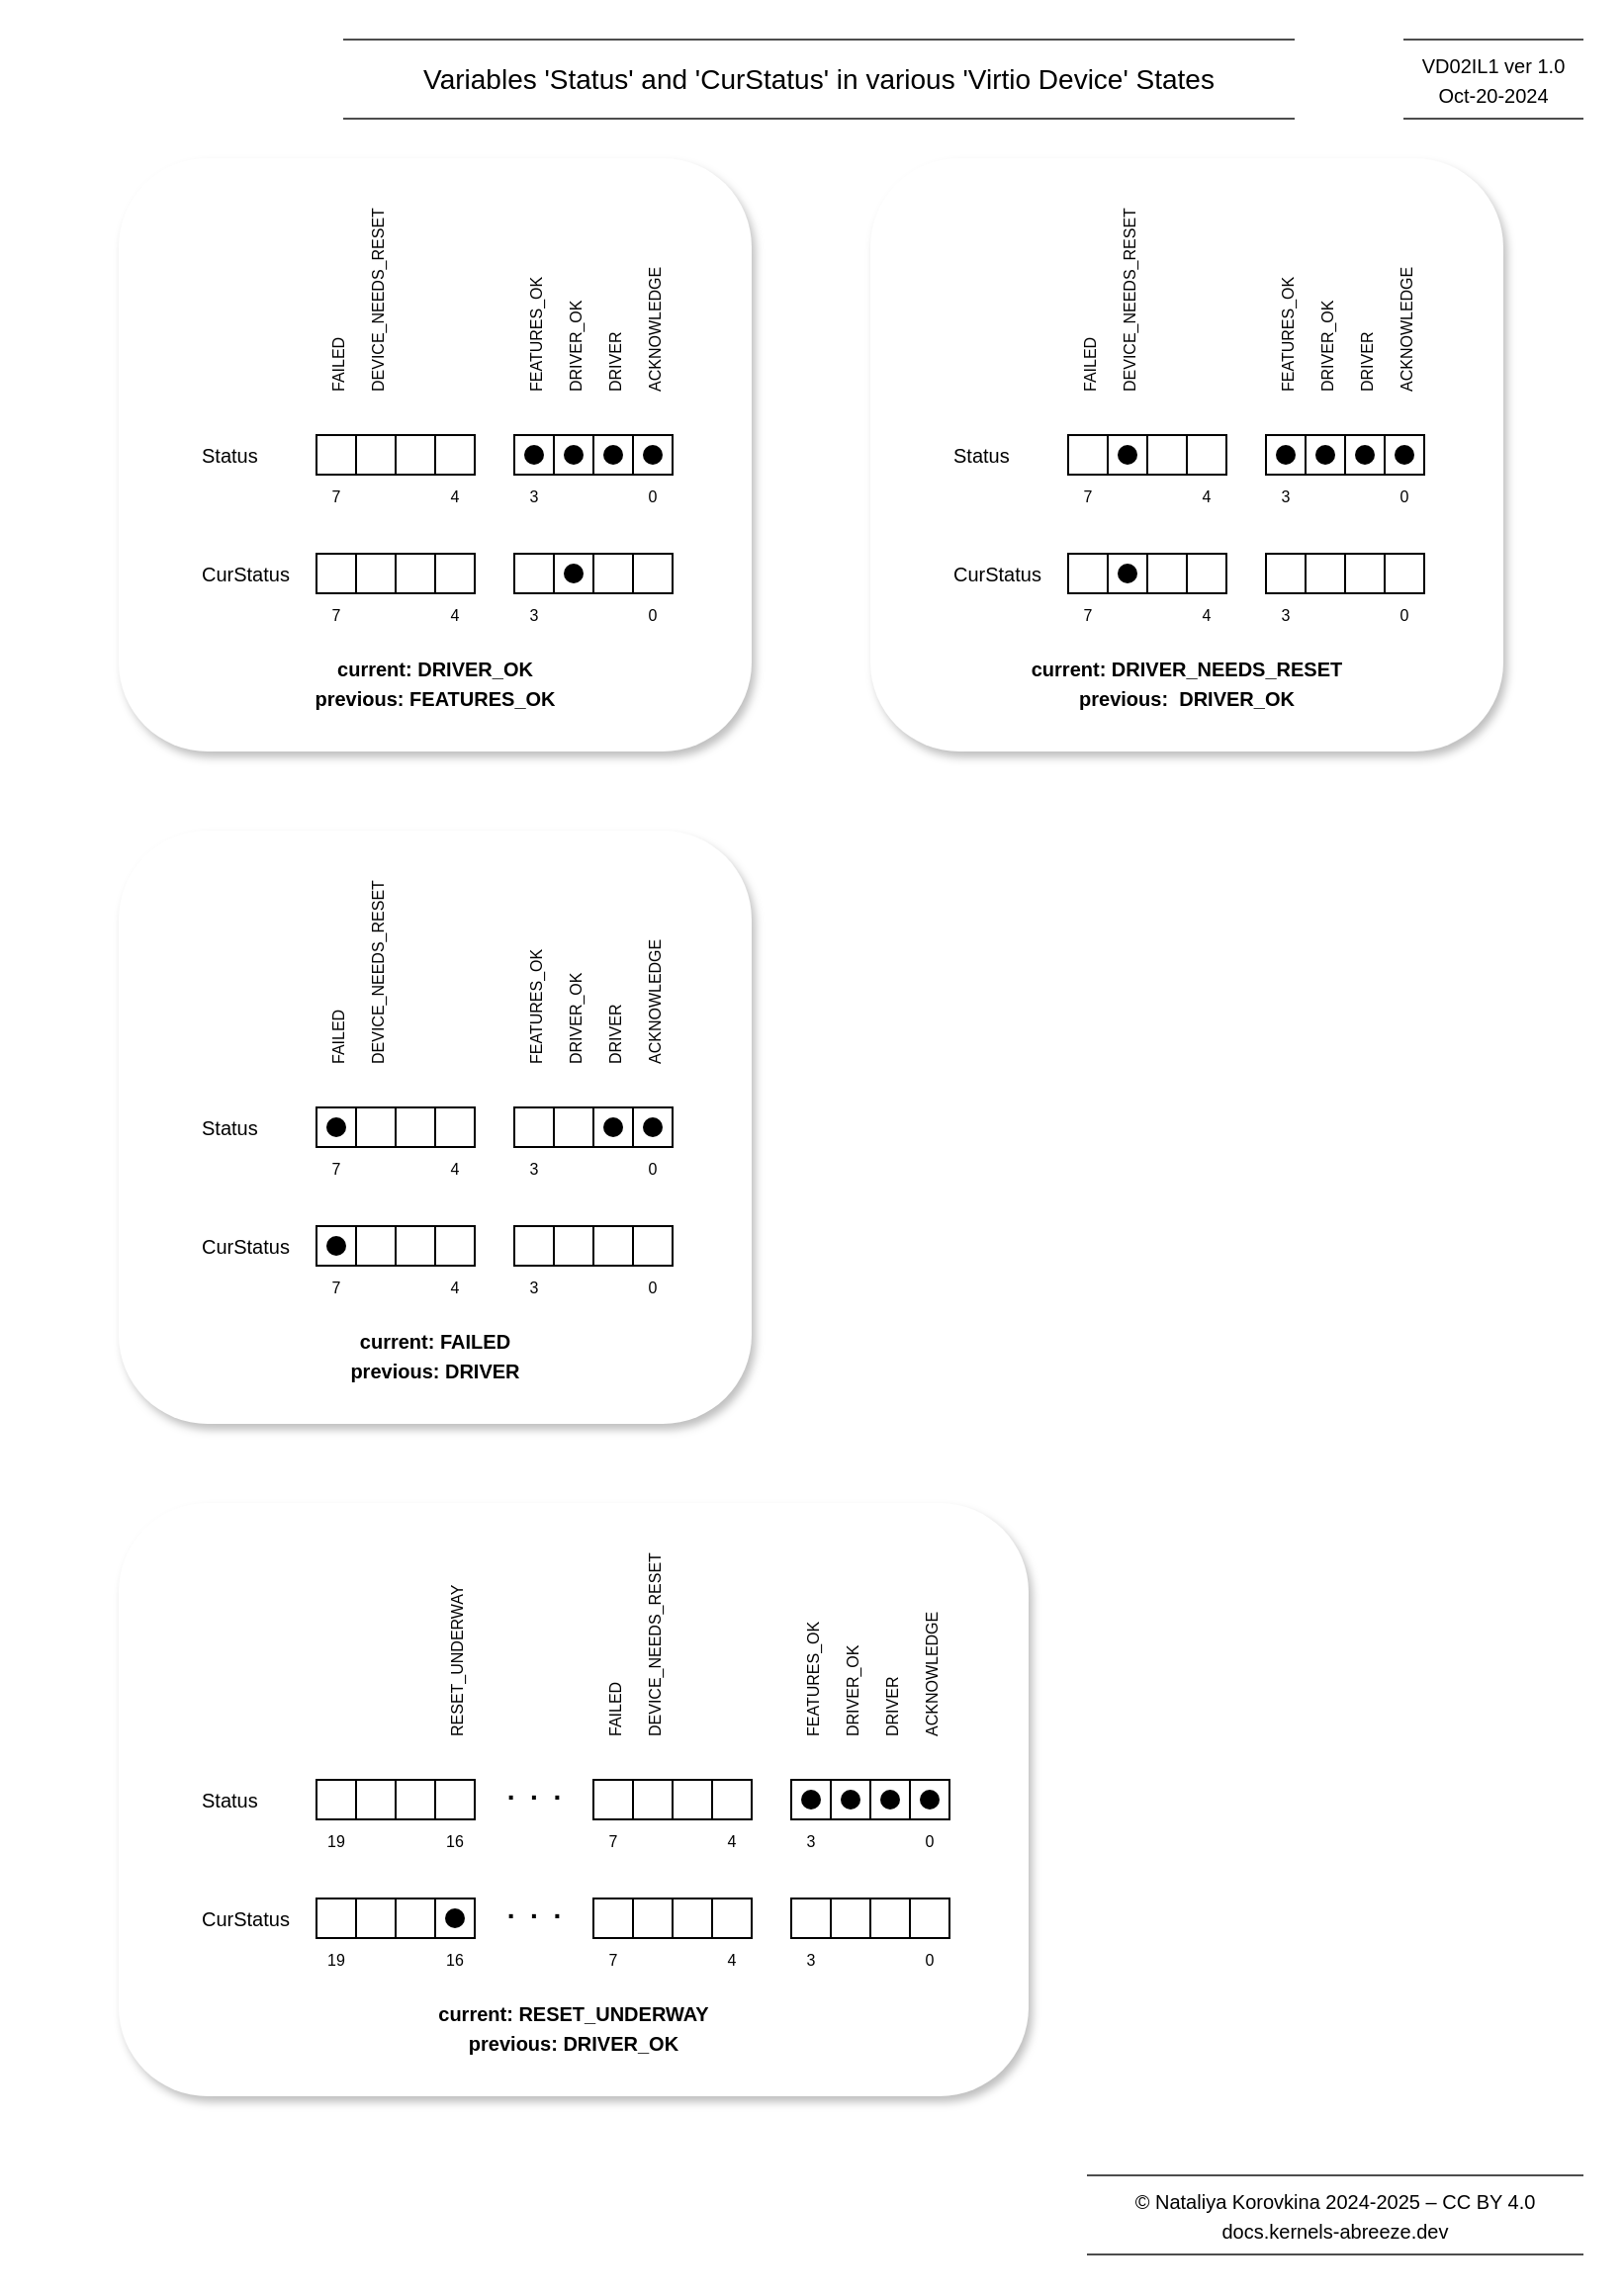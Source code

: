 <mxfile version="28.0.6">
  <diagram name="Page-1" id="Pl_cNt3b2kuoiKx6c0m2">
    <mxGraphModel dx="1532" dy="1142" grid="1" gridSize="10" guides="1" tooltips="1" connect="1" arrows="1" fold="1" page="1" pageScale="1" pageWidth="827" pageHeight="1169" math="0" shadow="0">
      <root>
        <mxCell id="0" />
        <mxCell id="1" parent="0" />
        <mxCell id="u0r1JOzPj--q7MegoqgF-204" value="" style="rounded=0;whiteSpace=wrap;html=1;strokeColor=none;fillColor=default;movable=0;resizable=0;rotatable=0;deletable=0;editable=0;locked=1;connectable=0;" parent="1" vertex="1">
          <mxGeometry width="820" height="1160" as="geometry" />
        </mxCell>
        <mxCell id="u0r1JOzPj--q7MegoqgF-194" value="" style="group;fillColor=#FFFFFF;rounded=1;shadow=1;" parent="1" vertex="1" connectable="0">
          <mxGeometry x="440" y="80" width="320" height="300" as="geometry" />
        </mxCell>
        <mxCell id="u0r1JOzPj--q7MegoqgF-174" value="" style="rounded=1;whiteSpace=wrap;html=1;strokeWidth=1;strokeColor=none;fillColor=none;shadow=1;movable=1;resizable=1;rotatable=1;deletable=1;editable=1;locked=0;connectable=1;" parent="u0r1JOzPj--q7MegoqgF-194" vertex="1">
          <mxGeometry width="320" height="300" as="geometry" />
        </mxCell>
        <mxCell id="u0r1JOzPj--q7MegoqgF-52" value="" style="rounded=0;whiteSpace=wrap;html=1;fillColor=none;" parent="u0r1JOzPj--q7MegoqgF-194" vertex="1">
          <mxGeometry x="200" y="140" width="20" height="20" as="geometry" />
        </mxCell>
        <mxCell id="u0r1JOzPj--q7MegoqgF-53" value="" style="rounded=0;whiteSpace=wrap;html=1;fillColor=none;" parent="u0r1JOzPj--q7MegoqgF-194" vertex="1">
          <mxGeometry x="220" y="140" width="20" height="20" as="geometry" />
        </mxCell>
        <mxCell id="u0r1JOzPj--q7MegoqgF-54" value="" style="rounded=0;whiteSpace=wrap;html=1;fillColor=none;" parent="u0r1JOzPj--q7MegoqgF-194" vertex="1">
          <mxGeometry x="240" y="140" width="20" height="20" as="geometry" />
        </mxCell>
        <mxCell id="u0r1JOzPj--q7MegoqgF-55" value="" style="rounded=0;whiteSpace=wrap;html=1;fillColor=none;" parent="u0r1JOzPj--q7MegoqgF-194" vertex="1">
          <mxGeometry x="260" y="140" width="20" height="20" as="geometry" />
        </mxCell>
        <mxCell id="u0r1JOzPj--q7MegoqgF-56" value="&lt;font style=&quot;font-size: 8px;&quot;&gt;0&lt;/font&gt;" style="text;html=1;align=center;verticalAlign=middle;whiteSpace=wrap;rounded=0;" parent="u0r1JOzPj--q7MegoqgF-194" vertex="1">
          <mxGeometry x="260" y="160" width="20" height="20" as="geometry" />
        </mxCell>
        <mxCell id="u0r1JOzPj--q7MegoqgF-57" value="&lt;font style=&quot;font-size: 8px;&quot;&gt;3&lt;/font&gt;" style="text;html=1;align=center;verticalAlign=middle;whiteSpace=wrap;rounded=0;" parent="u0r1JOzPj--q7MegoqgF-194" vertex="1">
          <mxGeometry x="200" y="160" width="20" height="20" as="geometry" />
        </mxCell>
        <mxCell id="u0r1JOzPj--q7MegoqgF-58" value="" style="rounded=0;whiteSpace=wrap;html=1;fillColor=none;" parent="u0r1JOzPj--q7MegoqgF-194" vertex="1">
          <mxGeometry x="100" y="140" width="20" height="20" as="geometry" />
        </mxCell>
        <mxCell id="u0r1JOzPj--q7MegoqgF-59" value="" style="rounded=0;whiteSpace=wrap;html=1;fillColor=none;" parent="u0r1JOzPj--q7MegoqgF-194" vertex="1">
          <mxGeometry x="120" y="140" width="20" height="20" as="geometry" />
        </mxCell>
        <mxCell id="u0r1JOzPj--q7MegoqgF-60" value="" style="rounded=0;whiteSpace=wrap;html=1;fillColor=none;" parent="u0r1JOzPj--q7MegoqgF-194" vertex="1">
          <mxGeometry x="140" y="140" width="20" height="20" as="geometry" />
        </mxCell>
        <mxCell id="u0r1JOzPj--q7MegoqgF-61" value="" style="rounded=0;whiteSpace=wrap;html=1;fillColor=none;" parent="u0r1JOzPj--q7MegoqgF-194" vertex="1">
          <mxGeometry x="160" y="140" width="20" height="20" as="geometry" />
        </mxCell>
        <mxCell id="u0r1JOzPj--q7MegoqgF-62" value="&lt;font style=&quot;font-size: 8px;&quot;&gt;4&lt;/font&gt;" style="text;html=1;align=center;verticalAlign=middle;whiteSpace=wrap;rounded=0;" parent="u0r1JOzPj--q7MegoqgF-194" vertex="1">
          <mxGeometry x="160" y="160" width="20" height="20" as="geometry" />
        </mxCell>
        <mxCell id="u0r1JOzPj--q7MegoqgF-63" value="&lt;font style=&quot;font-size: 8px;&quot;&gt;7&lt;/font&gt;" style="text;html=1;align=center;verticalAlign=middle;whiteSpace=wrap;rounded=0;" parent="u0r1JOzPj--q7MegoqgF-194" vertex="1">
          <mxGeometry x="100" y="160" width="20" height="20" as="geometry" />
        </mxCell>
        <mxCell id="u0r1JOzPj--q7MegoqgF-64" value="" style="rounded=0;whiteSpace=wrap;html=1;fillColor=none;" parent="u0r1JOzPj--q7MegoqgF-194" vertex="1">
          <mxGeometry x="200" y="200" width="20" height="20" as="geometry" />
        </mxCell>
        <mxCell id="u0r1JOzPj--q7MegoqgF-65" value="" style="rounded=0;whiteSpace=wrap;html=1;fillColor=none;" parent="u0r1JOzPj--q7MegoqgF-194" vertex="1">
          <mxGeometry x="220" y="200" width="20" height="20" as="geometry" />
        </mxCell>
        <mxCell id="u0r1JOzPj--q7MegoqgF-66" value="" style="rounded=0;whiteSpace=wrap;html=1;fillColor=none;" parent="u0r1JOzPj--q7MegoqgF-194" vertex="1">
          <mxGeometry x="240" y="200" width="20" height="20" as="geometry" />
        </mxCell>
        <mxCell id="u0r1JOzPj--q7MegoqgF-67" value="" style="rounded=0;whiteSpace=wrap;html=1;fillColor=none;" parent="u0r1JOzPj--q7MegoqgF-194" vertex="1">
          <mxGeometry x="260" y="200" width="20" height="20" as="geometry" />
        </mxCell>
        <mxCell id="u0r1JOzPj--q7MegoqgF-68" value="&lt;font style=&quot;font-size: 8px;&quot;&gt;0&lt;/font&gt;" style="text;html=1;align=center;verticalAlign=middle;whiteSpace=wrap;rounded=0;" parent="u0r1JOzPj--q7MegoqgF-194" vertex="1">
          <mxGeometry x="260" y="220" width="20" height="20" as="geometry" />
        </mxCell>
        <mxCell id="u0r1JOzPj--q7MegoqgF-69" value="&lt;font style=&quot;font-size: 8px;&quot;&gt;3&lt;/font&gt;" style="text;html=1;align=center;verticalAlign=middle;whiteSpace=wrap;rounded=0;" parent="u0r1JOzPj--q7MegoqgF-194" vertex="1">
          <mxGeometry x="200" y="220" width="20" height="20" as="geometry" />
        </mxCell>
        <mxCell id="u0r1JOzPj--q7MegoqgF-70" value="" style="rounded=0;whiteSpace=wrap;html=1;fillColor=none;" parent="u0r1JOzPj--q7MegoqgF-194" vertex="1">
          <mxGeometry x="100" y="200" width="20" height="20" as="geometry" />
        </mxCell>
        <mxCell id="u0r1JOzPj--q7MegoqgF-71" value="" style="rounded=0;whiteSpace=wrap;html=1;fillColor=none;" parent="u0r1JOzPj--q7MegoqgF-194" vertex="1">
          <mxGeometry x="120" y="200" width="20" height="20" as="geometry" />
        </mxCell>
        <mxCell id="u0r1JOzPj--q7MegoqgF-72" value="" style="rounded=0;whiteSpace=wrap;html=1;fillColor=none;" parent="u0r1JOzPj--q7MegoqgF-194" vertex="1">
          <mxGeometry x="140" y="200" width="20" height="20" as="geometry" />
        </mxCell>
        <mxCell id="u0r1JOzPj--q7MegoqgF-73" value="" style="rounded=0;whiteSpace=wrap;html=1;fillColor=none;" parent="u0r1JOzPj--q7MegoqgF-194" vertex="1">
          <mxGeometry x="160" y="200" width="20" height="20" as="geometry" />
        </mxCell>
        <mxCell id="u0r1JOzPj--q7MegoqgF-74" value="&lt;font style=&quot;font-size: 8px;&quot;&gt;4&lt;/font&gt;" style="text;html=1;align=center;verticalAlign=middle;whiteSpace=wrap;rounded=0;" parent="u0r1JOzPj--q7MegoqgF-194" vertex="1">
          <mxGeometry x="160" y="220" width="20" height="20" as="geometry" />
        </mxCell>
        <mxCell id="u0r1JOzPj--q7MegoqgF-75" value="&lt;font style=&quot;font-size: 8px;&quot;&gt;7&lt;/font&gt;" style="text;html=1;align=center;verticalAlign=middle;whiteSpace=wrap;rounded=0;" parent="u0r1JOzPj--q7MegoqgF-194" vertex="1">
          <mxGeometry x="100" y="220" width="20" height="20" as="geometry" />
        </mxCell>
        <mxCell id="u0r1JOzPj--q7MegoqgF-76" value="&lt;font style=&quot;font-size: 10px;&quot;&gt;&lt;b&gt;current: DRIVER_NEEDS_RESET&lt;/b&gt;&lt;/font&gt;&lt;div&gt;&lt;font style=&quot;font-size: 10px;&quot;&gt;&lt;b&gt;previous:&amp;nbsp; DRIVER_OK&lt;/b&gt;&lt;/font&gt;&lt;/div&gt;" style="text;html=1;align=center;verticalAlign=middle;whiteSpace=wrap;rounded=0;" parent="u0r1JOzPj--q7MegoqgF-194" vertex="1">
          <mxGeometry x="40" y="250" width="240" height="30" as="geometry" />
        </mxCell>
        <mxCell id="u0r1JOzPj--q7MegoqgF-77" value="" style="ellipse;whiteSpace=wrap;html=1;aspect=fixed;strokeColor=none;fillColor=#000000;" parent="u0r1JOzPj--q7MegoqgF-194" vertex="1">
          <mxGeometry x="265" y="145" width="10" height="10" as="geometry" />
        </mxCell>
        <mxCell id="u0r1JOzPj--q7MegoqgF-78" value="" style="ellipse;whiteSpace=wrap;html=1;aspect=fixed;strokeColor=none;fillColor=#000000;" parent="u0r1JOzPj--q7MegoqgF-194" vertex="1">
          <mxGeometry x="245" y="145" width="10" height="10" as="geometry" />
        </mxCell>
        <mxCell id="u0r1JOzPj--q7MegoqgF-79" value="" style="ellipse;whiteSpace=wrap;html=1;aspect=fixed;strokeColor=none;fillColor=#000000;" parent="u0r1JOzPj--q7MegoqgF-194" vertex="1">
          <mxGeometry x="125" y="145" width="10" height="10" as="geometry" />
        </mxCell>
        <mxCell id="u0r1JOzPj--q7MegoqgF-80" value="" style="ellipse;whiteSpace=wrap;html=1;aspect=fixed;strokeColor=none;fillColor=#000000;" parent="u0r1JOzPj--q7MegoqgF-194" vertex="1">
          <mxGeometry x="125" y="205" width="10" height="10" as="geometry" />
        </mxCell>
        <mxCell id="u0r1JOzPj--q7MegoqgF-81" value="&lt;font style=&quot;font-size: 10px;&quot;&gt;Status&lt;/font&gt;" style="text;html=1;align=left;verticalAlign=middle;whiteSpace=wrap;rounded=0;" parent="u0r1JOzPj--q7MegoqgF-194" vertex="1">
          <mxGeometry x="40" y="140" width="60" height="20" as="geometry" />
        </mxCell>
        <mxCell id="u0r1JOzPj--q7MegoqgF-82" value="&lt;font style=&quot;font-size: 10px;&quot;&gt;CurStatus&lt;/font&gt;" style="text;html=1;align=left;verticalAlign=middle;whiteSpace=wrap;rounded=0;" parent="u0r1JOzPj--q7MegoqgF-194" vertex="1">
          <mxGeometry x="40" y="200" width="60" height="20" as="geometry" />
        </mxCell>
        <mxCell id="u0r1JOzPj--q7MegoqgF-84" value="" style="ellipse;whiteSpace=wrap;html=1;aspect=fixed;strokeColor=none;fillColor=#000000;" parent="u0r1JOzPj--q7MegoqgF-194" vertex="1">
          <mxGeometry x="225" y="145" width="10" height="10" as="geometry" />
        </mxCell>
        <mxCell id="u0r1JOzPj--q7MegoqgF-85" value="" style="ellipse;whiteSpace=wrap;html=1;aspect=fixed;strokeColor=none;fillColor=#000000;" parent="u0r1JOzPj--q7MegoqgF-194" vertex="1">
          <mxGeometry x="205" y="145" width="10" height="10" as="geometry" />
        </mxCell>
        <mxCell id="u0r1JOzPj--q7MegoqgF-168" value="&lt;font style=&quot;font-size: 8px;&quot;&gt;ACKNOWLEDGE&lt;/font&gt;" style="text;html=1;align=left;verticalAlign=middle;whiteSpace=wrap;rounded=0;rotation=-90;" parent="u0r1JOzPj--q7MegoqgF-194" vertex="1">
          <mxGeometry x="230" y="70" width="80" height="20" as="geometry" />
        </mxCell>
        <mxCell id="u0r1JOzPj--q7MegoqgF-169" value="&lt;font style=&quot;font-size: 8px;&quot;&gt;DRIVER&lt;/font&gt;" style="text;html=1;align=left;verticalAlign=middle;whiteSpace=wrap;rounded=0;rotation=-90;" parent="u0r1JOzPj--q7MegoqgF-194" vertex="1">
          <mxGeometry x="210" y="70" width="80" height="20" as="geometry" />
        </mxCell>
        <mxCell id="u0r1JOzPj--q7MegoqgF-170" value="&lt;font style=&quot;font-size: 8px;&quot;&gt;DRIVER_OK&lt;/font&gt;" style="text;html=1;align=left;verticalAlign=middle;whiteSpace=wrap;rounded=0;rotation=-90;" parent="u0r1JOzPj--q7MegoqgF-194" vertex="1">
          <mxGeometry x="190" y="70" width="80" height="20" as="geometry" />
        </mxCell>
        <mxCell id="u0r1JOzPj--q7MegoqgF-171" value="&lt;font style=&quot;font-size: 8px;&quot;&gt;FEATURES_OK&lt;/font&gt;" style="text;html=1;align=left;verticalAlign=middle;whiteSpace=wrap;rounded=0;rotation=-90;" parent="u0r1JOzPj--q7MegoqgF-194" vertex="1">
          <mxGeometry x="170" y="70" width="80" height="20" as="geometry" />
        </mxCell>
        <mxCell id="u0r1JOzPj--q7MegoqgF-172" value="&lt;font style=&quot;font-size: 8px;&quot;&gt;FAILED&lt;/font&gt;" style="text;html=1;align=left;verticalAlign=middle;whiteSpace=wrap;rounded=0;rotation=-90;" parent="u0r1JOzPj--q7MegoqgF-194" vertex="1">
          <mxGeometry x="70" y="70" width="80" height="20" as="geometry" />
        </mxCell>
        <mxCell id="u0r1JOzPj--q7MegoqgF-173" value="&lt;font style=&quot;font-size: 8px;&quot;&gt;DEVICE_NEEDS_RESET&lt;/font&gt;" style="text;html=1;align=left;verticalAlign=middle;whiteSpace=wrap;rounded=0;rotation=-90;" parent="u0r1JOzPj--q7MegoqgF-194" vertex="1">
          <mxGeometry x="80" y="60" width="100" height="20" as="geometry" />
        </mxCell>
        <mxCell id="u0r1JOzPj--q7MegoqgF-197" value="" style="group;fillColor=#FFFFFF;rounded=1;shadow=1;" parent="1" vertex="1" connectable="0">
          <mxGeometry x="60" y="80" width="320" height="300" as="geometry" />
        </mxCell>
        <mxCell id="u0r1JOzPj--q7MegoqgF-175" value="" style="rounded=1;whiteSpace=wrap;html=1;strokeWidth=1;strokeColor=none;fillColor=none;shadow=1;movable=1;resizable=1;rotatable=1;deletable=1;editable=1;locked=0;connectable=1;" parent="u0r1JOzPj--q7MegoqgF-197" vertex="1">
          <mxGeometry width="320" height="300" as="geometry" />
        </mxCell>
        <mxCell id="u0r1JOzPj--q7MegoqgF-86" value="" style="rounded=0;whiteSpace=wrap;html=1;fillColor=none;" parent="u0r1JOzPj--q7MegoqgF-197" vertex="1">
          <mxGeometry x="200" y="140" width="20" height="20" as="geometry" />
        </mxCell>
        <mxCell id="u0r1JOzPj--q7MegoqgF-87" value="" style="rounded=0;whiteSpace=wrap;html=1;fillColor=none;" parent="u0r1JOzPj--q7MegoqgF-197" vertex="1">
          <mxGeometry x="220" y="140" width="20" height="20" as="geometry" />
        </mxCell>
        <mxCell id="u0r1JOzPj--q7MegoqgF-88" value="" style="rounded=0;whiteSpace=wrap;html=1;fillColor=none;" parent="u0r1JOzPj--q7MegoqgF-197" vertex="1">
          <mxGeometry x="240" y="140" width="20" height="20" as="geometry" />
        </mxCell>
        <mxCell id="u0r1JOzPj--q7MegoqgF-89" value="" style="rounded=0;whiteSpace=wrap;html=1;fillColor=none;" parent="u0r1JOzPj--q7MegoqgF-197" vertex="1">
          <mxGeometry x="260" y="140" width="20" height="20" as="geometry" />
        </mxCell>
        <mxCell id="u0r1JOzPj--q7MegoqgF-90" value="&lt;font style=&quot;font-size: 8px;&quot;&gt;0&lt;/font&gt;" style="text;html=1;align=center;verticalAlign=middle;whiteSpace=wrap;rounded=0;" parent="u0r1JOzPj--q7MegoqgF-197" vertex="1">
          <mxGeometry x="260" y="160" width="20" height="20" as="geometry" />
        </mxCell>
        <mxCell id="u0r1JOzPj--q7MegoqgF-91" value="&lt;font style=&quot;font-size: 8px;&quot;&gt;3&lt;/font&gt;" style="text;html=1;align=center;verticalAlign=middle;whiteSpace=wrap;rounded=0;" parent="u0r1JOzPj--q7MegoqgF-197" vertex="1">
          <mxGeometry x="200" y="160" width="20" height="20" as="geometry" />
        </mxCell>
        <mxCell id="u0r1JOzPj--q7MegoqgF-92" value="" style="rounded=0;whiteSpace=wrap;html=1;fillColor=none;" parent="u0r1JOzPj--q7MegoqgF-197" vertex="1">
          <mxGeometry x="100" y="140" width="20" height="20" as="geometry" />
        </mxCell>
        <mxCell id="u0r1JOzPj--q7MegoqgF-93" value="" style="rounded=0;whiteSpace=wrap;html=1;fillColor=none;" parent="u0r1JOzPj--q7MegoqgF-197" vertex="1">
          <mxGeometry x="120" y="140" width="20" height="20" as="geometry" />
        </mxCell>
        <mxCell id="u0r1JOzPj--q7MegoqgF-94" value="" style="rounded=0;whiteSpace=wrap;html=1;fillColor=none;" parent="u0r1JOzPj--q7MegoqgF-197" vertex="1">
          <mxGeometry x="140" y="140" width="20" height="20" as="geometry" />
        </mxCell>
        <mxCell id="u0r1JOzPj--q7MegoqgF-95" value="" style="rounded=0;whiteSpace=wrap;html=1;fillColor=none;" parent="u0r1JOzPj--q7MegoqgF-197" vertex="1">
          <mxGeometry x="160" y="140" width="20" height="20" as="geometry" />
        </mxCell>
        <mxCell id="u0r1JOzPj--q7MegoqgF-96" value="&lt;font style=&quot;font-size: 8px;&quot;&gt;4&lt;/font&gt;" style="text;html=1;align=center;verticalAlign=middle;whiteSpace=wrap;rounded=0;" parent="u0r1JOzPj--q7MegoqgF-197" vertex="1">
          <mxGeometry x="160" y="160" width="20" height="20" as="geometry" />
        </mxCell>
        <mxCell id="u0r1JOzPj--q7MegoqgF-97" value="&lt;font style=&quot;font-size: 8px;&quot;&gt;7&lt;/font&gt;" style="text;html=1;align=center;verticalAlign=middle;whiteSpace=wrap;rounded=0;" parent="u0r1JOzPj--q7MegoqgF-197" vertex="1">
          <mxGeometry x="100" y="160" width="20" height="20" as="geometry" />
        </mxCell>
        <mxCell id="u0r1JOzPj--q7MegoqgF-98" value="" style="rounded=0;whiteSpace=wrap;html=1;fillColor=none;" parent="u0r1JOzPj--q7MegoqgF-197" vertex="1">
          <mxGeometry x="200" y="200" width="20" height="20" as="geometry" />
        </mxCell>
        <mxCell id="u0r1JOzPj--q7MegoqgF-99" value="" style="rounded=0;whiteSpace=wrap;html=1;fillColor=none;" parent="u0r1JOzPj--q7MegoqgF-197" vertex="1">
          <mxGeometry x="220" y="200" width="20" height="20" as="geometry" />
        </mxCell>
        <mxCell id="u0r1JOzPj--q7MegoqgF-100" value="" style="rounded=0;whiteSpace=wrap;html=1;fillColor=none;" parent="u0r1JOzPj--q7MegoqgF-197" vertex="1">
          <mxGeometry x="240" y="200" width="20" height="20" as="geometry" />
        </mxCell>
        <mxCell id="u0r1JOzPj--q7MegoqgF-101" value="" style="rounded=0;whiteSpace=wrap;html=1;fillColor=none;" parent="u0r1JOzPj--q7MegoqgF-197" vertex="1">
          <mxGeometry x="260" y="200" width="20" height="20" as="geometry" />
        </mxCell>
        <mxCell id="u0r1JOzPj--q7MegoqgF-102" value="&lt;font style=&quot;font-size: 8px;&quot;&gt;0&lt;/font&gt;" style="text;html=1;align=center;verticalAlign=middle;whiteSpace=wrap;rounded=0;" parent="u0r1JOzPj--q7MegoqgF-197" vertex="1">
          <mxGeometry x="260" y="220" width="20" height="20" as="geometry" />
        </mxCell>
        <mxCell id="u0r1JOzPj--q7MegoqgF-103" value="&lt;font style=&quot;font-size: 8px;&quot;&gt;3&lt;/font&gt;" style="text;html=1;align=center;verticalAlign=middle;whiteSpace=wrap;rounded=0;" parent="u0r1JOzPj--q7MegoqgF-197" vertex="1">
          <mxGeometry x="200" y="220" width="20" height="20" as="geometry" />
        </mxCell>
        <mxCell id="u0r1JOzPj--q7MegoqgF-104" value="" style="rounded=0;whiteSpace=wrap;html=1;fillColor=none;" parent="u0r1JOzPj--q7MegoqgF-197" vertex="1">
          <mxGeometry x="100" y="200" width="20" height="20" as="geometry" />
        </mxCell>
        <mxCell id="u0r1JOzPj--q7MegoqgF-105" value="" style="rounded=0;whiteSpace=wrap;html=1;fillColor=none;" parent="u0r1JOzPj--q7MegoqgF-197" vertex="1">
          <mxGeometry x="120" y="200" width="20" height="20" as="geometry" />
        </mxCell>
        <mxCell id="u0r1JOzPj--q7MegoqgF-106" value="" style="rounded=0;whiteSpace=wrap;html=1;fillColor=none;" parent="u0r1JOzPj--q7MegoqgF-197" vertex="1">
          <mxGeometry x="140" y="200" width="20" height="20" as="geometry" />
        </mxCell>
        <mxCell id="u0r1JOzPj--q7MegoqgF-107" value="" style="rounded=0;whiteSpace=wrap;html=1;fillColor=none;" parent="u0r1JOzPj--q7MegoqgF-197" vertex="1">
          <mxGeometry x="160" y="200" width="20" height="20" as="geometry" />
        </mxCell>
        <mxCell id="u0r1JOzPj--q7MegoqgF-108" value="&lt;font style=&quot;font-size: 8px;&quot;&gt;4&lt;/font&gt;" style="text;html=1;align=center;verticalAlign=middle;whiteSpace=wrap;rounded=0;" parent="u0r1JOzPj--q7MegoqgF-197" vertex="1">
          <mxGeometry x="160" y="220" width="20" height="20" as="geometry" />
        </mxCell>
        <mxCell id="u0r1JOzPj--q7MegoqgF-109" value="&lt;font style=&quot;font-size: 8px;&quot;&gt;7&lt;/font&gt;" style="text;html=1;align=center;verticalAlign=middle;whiteSpace=wrap;rounded=0;" parent="u0r1JOzPj--q7MegoqgF-197" vertex="1">
          <mxGeometry x="100" y="220" width="20" height="20" as="geometry" />
        </mxCell>
        <mxCell id="u0r1JOzPj--q7MegoqgF-110" value="&lt;font style=&quot;font-size: 10px;&quot;&gt;&lt;b&gt;current: DRIVER_OK&lt;/b&gt;&lt;/font&gt;&lt;div&gt;&lt;font style=&quot;font-size: 10px;&quot;&gt;&lt;b&gt;previous: FEATURES_OK&lt;/b&gt;&lt;/font&gt;&lt;/div&gt;" style="text;html=1;align=center;verticalAlign=middle;whiteSpace=wrap;rounded=0;" parent="u0r1JOzPj--q7MegoqgF-197" vertex="1">
          <mxGeometry x="40" y="250" width="240" height="30" as="geometry" />
        </mxCell>
        <mxCell id="u0r1JOzPj--q7MegoqgF-111" value="" style="ellipse;whiteSpace=wrap;html=1;aspect=fixed;strokeColor=none;fillColor=#000000;" parent="u0r1JOzPj--q7MegoqgF-197" vertex="1">
          <mxGeometry x="265" y="145" width="10" height="10" as="geometry" />
        </mxCell>
        <mxCell id="u0r1JOzPj--q7MegoqgF-112" value="" style="ellipse;whiteSpace=wrap;html=1;aspect=fixed;strokeColor=none;fillColor=#000000;" parent="u0r1JOzPj--q7MegoqgF-197" vertex="1">
          <mxGeometry x="245" y="145" width="10" height="10" as="geometry" />
        </mxCell>
        <mxCell id="u0r1JOzPj--q7MegoqgF-114" value="" style="ellipse;whiteSpace=wrap;html=1;aspect=fixed;strokeColor=none;fillColor=#000000;" parent="u0r1JOzPj--q7MegoqgF-197" vertex="1">
          <mxGeometry x="225" y="205" width="10" height="10" as="geometry" />
        </mxCell>
        <mxCell id="u0r1JOzPj--q7MegoqgF-115" value="&lt;font style=&quot;font-size: 10px;&quot;&gt;Status&lt;/font&gt;" style="text;html=1;align=left;verticalAlign=middle;whiteSpace=wrap;rounded=0;" parent="u0r1JOzPj--q7MegoqgF-197" vertex="1">
          <mxGeometry x="40" y="140" width="60" height="20" as="geometry" />
        </mxCell>
        <mxCell id="u0r1JOzPj--q7MegoqgF-116" value="&lt;font style=&quot;font-size: 10px;&quot;&gt;CurStatus&lt;/font&gt;" style="text;html=1;align=left;verticalAlign=middle;whiteSpace=wrap;rounded=0;" parent="u0r1JOzPj--q7MegoqgF-197" vertex="1">
          <mxGeometry x="40" y="200" width="60" height="20" as="geometry" />
        </mxCell>
        <mxCell id="u0r1JOzPj--q7MegoqgF-117" value="" style="ellipse;whiteSpace=wrap;html=1;aspect=fixed;strokeColor=none;fillColor=#000000;" parent="u0r1JOzPj--q7MegoqgF-197" vertex="1">
          <mxGeometry x="225" y="145" width="10" height="10" as="geometry" />
        </mxCell>
        <mxCell id="u0r1JOzPj--q7MegoqgF-118" value="" style="ellipse;whiteSpace=wrap;html=1;aspect=fixed;strokeColor=none;fillColor=#000000;" parent="u0r1JOzPj--q7MegoqgF-197" vertex="1">
          <mxGeometry x="205" y="145" width="10" height="10" as="geometry" />
        </mxCell>
        <mxCell id="u0r1JOzPj--q7MegoqgF-176" value="&lt;font style=&quot;font-size: 8px;&quot;&gt;ACKNOWLEDGE&lt;/font&gt;" style="text;html=1;align=left;verticalAlign=middle;whiteSpace=wrap;rounded=0;rotation=-90;" parent="u0r1JOzPj--q7MegoqgF-197" vertex="1">
          <mxGeometry x="230" y="70" width="80" height="20" as="geometry" />
        </mxCell>
        <mxCell id="u0r1JOzPj--q7MegoqgF-177" value="&lt;font style=&quot;font-size: 8px;&quot;&gt;DRIVER&lt;/font&gt;" style="text;html=1;align=left;verticalAlign=middle;whiteSpace=wrap;rounded=0;rotation=-90;" parent="u0r1JOzPj--q7MegoqgF-197" vertex="1">
          <mxGeometry x="210" y="70" width="80" height="20" as="geometry" />
        </mxCell>
        <mxCell id="u0r1JOzPj--q7MegoqgF-178" value="&lt;font style=&quot;font-size: 8px;&quot;&gt;DRIVER_OK&lt;/font&gt;" style="text;html=1;align=left;verticalAlign=middle;whiteSpace=wrap;rounded=0;rotation=-90;" parent="u0r1JOzPj--q7MegoqgF-197" vertex="1">
          <mxGeometry x="190" y="70" width="80" height="20" as="geometry" />
        </mxCell>
        <mxCell id="u0r1JOzPj--q7MegoqgF-179" value="&lt;font style=&quot;font-size: 8px;&quot;&gt;FEATURES_OK&lt;/font&gt;" style="text;html=1;align=left;verticalAlign=middle;whiteSpace=wrap;rounded=0;rotation=-90;" parent="u0r1JOzPj--q7MegoqgF-197" vertex="1">
          <mxGeometry x="170" y="70" width="80" height="20" as="geometry" />
        </mxCell>
        <mxCell id="u0r1JOzPj--q7MegoqgF-180" value="&lt;font style=&quot;font-size: 8px;&quot;&gt;FAILED&lt;/font&gt;" style="text;html=1;align=left;verticalAlign=middle;whiteSpace=wrap;rounded=0;rotation=-90;" parent="u0r1JOzPj--q7MegoqgF-197" vertex="1">
          <mxGeometry x="70" y="70" width="80" height="20" as="geometry" />
        </mxCell>
        <mxCell id="u0r1JOzPj--q7MegoqgF-181" value="&lt;font style=&quot;font-size: 8px;&quot;&gt;DEVICE_NEEDS_RESET&lt;/font&gt;" style="text;html=1;align=left;verticalAlign=middle;whiteSpace=wrap;rounded=0;rotation=-90;" parent="u0r1JOzPj--q7MegoqgF-197" vertex="1">
          <mxGeometry x="80" y="60" width="100" height="20" as="geometry" />
        </mxCell>
        <mxCell id="u0r1JOzPj--q7MegoqgF-200" value="" style="group;fillColor=#FFFFFF;rounded=1;shadow=1;" parent="1" vertex="1" connectable="0">
          <mxGeometry x="60" y="420" width="320" height="300" as="geometry" />
        </mxCell>
        <mxCell id="u0r1JOzPj--q7MegoqgF-167" value="" style="rounded=1;whiteSpace=wrap;html=1;strokeWidth=1;strokeColor=none;fillColor=none;shadow=1;movable=1;resizable=1;rotatable=1;deletable=1;editable=1;locked=0;connectable=1;" parent="u0r1JOzPj--q7MegoqgF-200" vertex="1">
          <mxGeometry width="320" height="300" as="geometry" />
        </mxCell>
        <mxCell id="u0r1JOzPj--q7MegoqgF-1" value="" style="rounded=0;whiteSpace=wrap;html=1;fillColor=none;container=0;" parent="u0r1JOzPj--q7MegoqgF-200" vertex="1">
          <mxGeometry x="200" y="140" width="20" height="20" as="geometry" />
        </mxCell>
        <mxCell id="u0r1JOzPj--q7MegoqgF-2" value="" style="rounded=0;whiteSpace=wrap;html=1;fillColor=none;container=0;" parent="u0r1JOzPj--q7MegoqgF-200" vertex="1">
          <mxGeometry x="220" y="140" width="20" height="20" as="geometry" />
        </mxCell>
        <mxCell id="u0r1JOzPj--q7MegoqgF-3" value="" style="rounded=0;whiteSpace=wrap;html=1;fillColor=none;container=0;" parent="u0r1JOzPj--q7MegoqgF-200" vertex="1">
          <mxGeometry x="240" y="140" width="20" height="20" as="geometry" />
        </mxCell>
        <mxCell id="u0r1JOzPj--q7MegoqgF-4" value="" style="rounded=0;whiteSpace=wrap;html=1;fillColor=none;container=0;" parent="u0r1JOzPj--q7MegoqgF-200" vertex="1">
          <mxGeometry x="260" y="140" width="20" height="20" as="geometry" />
        </mxCell>
        <mxCell id="u0r1JOzPj--q7MegoqgF-5" value="&lt;font style=&quot;font-size: 8px;&quot;&gt;0&lt;/font&gt;" style="text;html=1;align=center;verticalAlign=middle;whiteSpace=wrap;rounded=0;container=0;" parent="u0r1JOzPj--q7MegoqgF-200" vertex="1">
          <mxGeometry x="260" y="160" width="20" height="20" as="geometry" />
        </mxCell>
        <mxCell id="u0r1JOzPj--q7MegoqgF-6" value="&lt;font style=&quot;font-size: 8px;&quot;&gt;3&lt;/font&gt;" style="text;html=1;align=center;verticalAlign=middle;whiteSpace=wrap;rounded=0;container=0;" parent="u0r1JOzPj--q7MegoqgF-200" vertex="1">
          <mxGeometry x="200" y="160" width="20" height="20" as="geometry" />
        </mxCell>
        <mxCell id="u0r1JOzPj--q7MegoqgF-13" value="" style="rounded=0;whiteSpace=wrap;html=1;fillColor=none;container=0;" parent="u0r1JOzPj--q7MegoqgF-200" vertex="1">
          <mxGeometry x="100" y="140" width="20" height="20" as="geometry" />
        </mxCell>
        <mxCell id="u0r1JOzPj--q7MegoqgF-14" value="" style="rounded=0;whiteSpace=wrap;html=1;fillColor=none;container=0;" parent="u0r1JOzPj--q7MegoqgF-200" vertex="1">
          <mxGeometry x="120" y="140" width="20" height="20" as="geometry" />
        </mxCell>
        <mxCell id="u0r1JOzPj--q7MegoqgF-15" value="" style="rounded=0;whiteSpace=wrap;html=1;fillColor=none;container=0;" parent="u0r1JOzPj--q7MegoqgF-200" vertex="1">
          <mxGeometry x="140" y="140" width="20" height="20" as="geometry" />
        </mxCell>
        <mxCell id="u0r1JOzPj--q7MegoqgF-16" value="" style="rounded=0;whiteSpace=wrap;html=1;fillColor=none;container=0;" parent="u0r1JOzPj--q7MegoqgF-200" vertex="1">
          <mxGeometry x="160" y="140" width="20" height="20" as="geometry" />
        </mxCell>
        <mxCell id="u0r1JOzPj--q7MegoqgF-17" value="&lt;font style=&quot;font-size: 8px;&quot;&gt;4&lt;/font&gt;" style="text;html=1;align=center;verticalAlign=middle;whiteSpace=wrap;rounded=0;container=0;" parent="u0r1JOzPj--q7MegoqgF-200" vertex="1">
          <mxGeometry x="160" y="160" width="20" height="20" as="geometry" />
        </mxCell>
        <mxCell id="u0r1JOzPj--q7MegoqgF-18" value="&lt;font style=&quot;font-size: 8px;&quot;&gt;7&lt;/font&gt;" style="text;html=1;align=center;verticalAlign=middle;whiteSpace=wrap;rounded=0;container=0;" parent="u0r1JOzPj--q7MegoqgF-200" vertex="1">
          <mxGeometry x="100" y="160" width="20" height="20" as="geometry" />
        </mxCell>
        <mxCell id="u0r1JOzPj--q7MegoqgF-19" value="" style="rounded=0;whiteSpace=wrap;html=1;fillColor=none;container=0;" parent="u0r1JOzPj--q7MegoqgF-200" vertex="1">
          <mxGeometry x="200" y="200" width="20" height="20" as="geometry" />
        </mxCell>
        <mxCell id="u0r1JOzPj--q7MegoqgF-20" value="" style="rounded=0;whiteSpace=wrap;html=1;fillColor=none;container=0;" parent="u0r1JOzPj--q7MegoqgF-200" vertex="1">
          <mxGeometry x="220" y="200" width="20" height="20" as="geometry" />
        </mxCell>
        <mxCell id="u0r1JOzPj--q7MegoqgF-21" value="" style="rounded=0;whiteSpace=wrap;html=1;fillColor=none;container=0;" parent="u0r1JOzPj--q7MegoqgF-200" vertex="1">
          <mxGeometry x="240" y="200" width="20" height="20" as="geometry" />
        </mxCell>
        <mxCell id="u0r1JOzPj--q7MegoqgF-22" value="" style="rounded=0;whiteSpace=wrap;html=1;fillColor=none;container=0;" parent="u0r1JOzPj--q7MegoqgF-200" vertex="1">
          <mxGeometry x="260" y="200" width="20" height="20" as="geometry" />
        </mxCell>
        <mxCell id="u0r1JOzPj--q7MegoqgF-23" value="&lt;font style=&quot;font-size: 8px;&quot;&gt;0&lt;/font&gt;" style="text;html=1;align=center;verticalAlign=middle;whiteSpace=wrap;rounded=0;container=0;" parent="u0r1JOzPj--q7MegoqgF-200" vertex="1">
          <mxGeometry x="260" y="220" width="20" height="20" as="geometry" />
        </mxCell>
        <mxCell id="u0r1JOzPj--q7MegoqgF-24" value="&lt;font style=&quot;font-size: 8px;&quot;&gt;3&lt;/font&gt;" style="text;html=1;align=center;verticalAlign=middle;whiteSpace=wrap;rounded=0;container=0;" parent="u0r1JOzPj--q7MegoqgF-200" vertex="1">
          <mxGeometry x="200" y="220" width="20" height="20" as="geometry" />
        </mxCell>
        <mxCell id="u0r1JOzPj--q7MegoqgF-25" value="" style="rounded=0;whiteSpace=wrap;html=1;fillColor=none;container=0;" parent="u0r1JOzPj--q7MegoqgF-200" vertex="1">
          <mxGeometry x="100" y="200" width="20" height="20" as="geometry" />
        </mxCell>
        <mxCell id="u0r1JOzPj--q7MegoqgF-26" value="" style="rounded=0;whiteSpace=wrap;html=1;fillColor=none;container=0;" parent="u0r1JOzPj--q7MegoqgF-200" vertex="1">
          <mxGeometry x="120" y="200" width="20" height="20" as="geometry" />
        </mxCell>
        <mxCell id="u0r1JOzPj--q7MegoqgF-27" value="" style="rounded=0;whiteSpace=wrap;html=1;fillColor=none;container=0;" parent="u0r1JOzPj--q7MegoqgF-200" vertex="1">
          <mxGeometry x="140" y="200" width="20" height="20" as="geometry" />
        </mxCell>
        <mxCell id="u0r1JOzPj--q7MegoqgF-28" value="" style="rounded=0;whiteSpace=wrap;html=1;fillColor=none;container=0;" parent="u0r1JOzPj--q7MegoqgF-200" vertex="1">
          <mxGeometry x="160" y="200" width="20" height="20" as="geometry" />
        </mxCell>
        <mxCell id="u0r1JOzPj--q7MegoqgF-29" value="&lt;font style=&quot;font-size: 8px;&quot;&gt;4&lt;/font&gt;" style="text;html=1;align=center;verticalAlign=middle;whiteSpace=wrap;rounded=0;container=0;" parent="u0r1JOzPj--q7MegoqgF-200" vertex="1">
          <mxGeometry x="160" y="220" width="20" height="20" as="geometry" />
        </mxCell>
        <mxCell id="u0r1JOzPj--q7MegoqgF-30" value="&lt;font style=&quot;font-size: 8px;&quot;&gt;7&lt;/font&gt;" style="text;html=1;align=center;verticalAlign=middle;whiteSpace=wrap;rounded=0;container=0;" parent="u0r1JOzPj--q7MegoqgF-200" vertex="1">
          <mxGeometry x="100" y="220" width="20" height="20" as="geometry" />
        </mxCell>
        <mxCell id="u0r1JOzPj--q7MegoqgF-31" value="&lt;font style=&quot;font-size: 10px;&quot;&gt;&lt;b&gt;current: FAILED&lt;/b&gt;&lt;/font&gt;&lt;div&gt;&lt;font style=&quot;font-size: 10px;&quot;&gt;&lt;b&gt;previous: DRIVER&lt;/b&gt;&lt;/font&gt;&lt;/div&gt;" style="text;html=1;align=center;verticalAlign=middle;whiteSpace=wrap;rounded=0;container=0;" parent="u0r1JOzPj--q7MegoqgF-200" vertex="1">
          <mxGeometry x="40" y="250" width="240" height="30" as="geometry" />
        </mxCell>
        <mxCell id="u0r1JOzPj--q7MegoqgF-34" value="" style="ellipse;whiteSpace=wrap;html=1;aspect=fixed;strokeColor=none;fillColor=#000000;container=0;" parent="u0r1JOzPj--q7MegoqgF-200" vertex="1">
          <mxGeometry x="265" y="145" width="10" height="10" as="geometry" />
        </mxCell>
        <mxCell id="u0r1JOzPj--q7MegoqgF-41" value="&lt;font style=&quot;font-size: 8px;&quot;&gt;ACKNOWLEDGE&lt;/font&gt;" style="text;html=1;align=left;verticalAlign=middle;whiteSpace=wrap;rounded=0;rotation=-90;container=0;" parent="u0r1JOzPj--q7MegoqgF-200" vertex="1">
          <mxGeometry x="230" y="70" width="80" height="20" as="geometry" />
        </mxCell>
        <mxCell id="u0r1JOzPj--q7MegoqgF-42" value="&lt;font style=&quot;font-size: 8px;&quot;&gt;DRIVER&lt;/font&gt;" style="text;html=1;align=left;verticalAlign=middle;whiteSpace=wrap;rounded=0;rotation=-90;container=0;" parent="u0r1JOzPj--q7MegoqgF-200" vertex="1">
          <mxGeometry x="210" y="70" width="80" height="20" as="geometry" />
        </mxCell>
        <mxCell id="u0r1JOzPj--q7MegoqgF-43" value="&lt;font style=&quot;font-size: 8px;&quot;&gt;DRIVER_OK&lt;/font&gt;" style="text;html=1;align=left;verticalAlign=middle;whiteSpace=wrap;rounded=0;rotation=-90;container=0;" parent="u0r1JOzPj--q7MegoqgF-200" vertex="1">
          <mxGeometry x="190" y="70" width="80" height="20" as="geometry" />
        </mxCell>
        <mxCell id="u0r1JOzPj--q7MegoqgF-44" value="&lt;font style=&quot;font-size: 8px;&quot;&gt;FEATURES_OK&lt;/font&gt;" style="text;html=1;align=left;verticalAlign=middle;whiteSpace=wrap;rounded=0;rotation=-90;container=0;" parent="u0r1JOzPj--q7MegoqgF-200" vertex="1">
          <mxGeometry x="170" y="70" width="80" height="20" as="geometry" />
        </mxCell>
        <mxCell id="u0r1JOzPj--q7MegoqgF-45" value="&lt;font style=&quot;font-size: 8px;&quot;&gt;FAILED&lt;/font&gt;" style="text;html=1;align=left;verticalAlign=middle;whiteSpace=wrap;rounded=0;rotation=-90;container=0;" parent="u0r1JOzPj--q7MegoqgF-200" vertex="1">
          <mxGeometry x="70" y="70" width="80" height="20" as="geometry" />
        </mxCell>
        <mxCell id="u0r1JOzPj--q7MegoqgF-46" value="&lt;font style=&quot;font-size: 8px;&quot;&gt;DEVICE_NEEDS_RESET&lt;/font&gt;" style="text;html=1;align=left;verticalAlign=middle;whiteSpace=wrap;rounded=0;rotation=-90;container=0;" parent="u0r1JOzPj--q7MegoqgF-200" vertex="1">
          <mxGeometry x="80" y="60" width="100" height="20" as="geometry" />
        </mxCell>
        <mxCell id="u0r1JOzPj--q7MegoqgF-47" value="" style="ellipse;whiteSpace=wrap;html=1;aspect=fixed;strokeColor=none;fillColor=#000000;container=0;" parent="u0r1JOzPj--q7MegoqgF-200" vertex="1">
          <mxGeometry x="245" y="145" width="10" height="10" as="geometry" />
        </mxCell>
        <mxCell id="u0r1JOzPj--q7MegoqgF-48" value="" style="ellipse;whiteSpace=wrap;html=1;aspect=fixed;strokeColor=none;fillColor=#000000;container=0;" parent="u0r1JOzPj--q7MegoqgF-200" vertex="1">
          <mxGeometry x="105" y="145" width="10" height="10" as="geometry" />
        </mxCell>
        <mxCell id="u0r1JOzPj--q7MegoqgF-49" value="" style="ellipse;whiteSpace=wrap;html=1;aspect=fixed;strokeColor=none;fillColor=#000000;container=0;" parent="u0r1JOzPj--q7MegoqgF-200" vertex="1">
          <mxGeometry x="105" y="205" width="10" height="10" as="geometry" />
        </mxCell>
        <mxCell id="u0r1JOzPj--q7MegoqgF-50" value="&lt;font style=&quot;font-size: 10px;&quot;&gt;Status&lt;/font&gt;" style="text;html=1;align=left;verticalAlign=middle;whiteSpace=wrap;rounded=0;container=0;" parent="u0r1JOzPj--q7MegoqgF-200" vertex="1">
          <mxGeometry x="40" y="140" width="60" height="20" as="geometry" />
        </mxCell>
        <mxCell id="u0r1JOzPj--q7MegoqgF-51" value="&lt;font style=&quot;font-size: 10px;&quot;&gt;CurStatus&lt;/font&gt;" style="text;html=1;align=left;verticalAlign=middle;whiteSpace=wrap;rounded=0;container=0;" parent="u0r1JOzPj--q7MegoqgF-200" vertex="1">
          <mxGeometry x="40" y="200" width="60" height="20" as="geometry" />
        </mxCell>
        <mxCell id="u0r1JOzPj--q7MegoqgF-207" value="" style="group;fillColor=#FFFFFF;rounded=1;shadow=1;" parent="1" vertex="1" connectable="0">
          <mxGeometry x="60" y="760" width="460" height="300" as="geometry" />
        </mxCell>
        <mxCell id="u0r1JOzPj--q7MegoqgF-196" value="" style="rounded=1;whiteSpace=wrap;html=1;strokeWidth=1;strokeColor=none;fillColor=none;shadow=1;movable=1;resizable=1;rotatable=1;deletable=1;editable=1;locked=0;connectable=1;container=0;" parent="u0r1JOzPj--q7MegoqgF-207" vertex="1">
          <mxGeometry width="460" height="300" as="geometry" />
        </mxCell>
        <mxCell id="u0r1JOzPj--q7MegoqgF-120" value="" style="rounded=0;whiteSpace=wrap;html=1;fillColor=none;container=0;" parent="u0r1JOzPj--q7MegoqgF-207" vertex="1">
          <mxGeometry x="340" y="140" width="20" height="20" as="geometry" />
        </mxCell>
        <mxCell id="u0r1JOzPj--q7MegoqgF-121" value="" style="rounded=0;whiteSpace=wrap;html=1;fillColor=none;container=0;" parent="u0r1JOzPj--q7MegoqgF-207" vertex="1">
          <mxGeometry x="360" y="140" width="20" height="20" as="geometry" />
        </mxCell>
        <mxCell id="u0r1JOzPj--q7MegoqgF-122" value="" style="rounded=0;whiteSpace=wrap;html=1;fillColor=none;container=0;" parent="u0r1JOzPj--q7MegoqgF-207" vertex="1">
          <mxGeometry x="380" y="140" width="20" height="20" as="geometry" />
        </mxCell>
        <mxCell id="u0r1JOzPj--q7MegoqgF-123" value="" style="rounded=0;whiteSpace=wrap;html=1;fillColor=none;container=0;" parent="u0r1JOzPj--q7MegoqgF-207" vertex="1">
          <mxGeometry x="400" y="140" width="20" height="20" as="geometry" />
        </mxCell>
        <mxCell id="u0r1JOzPj--q7MegoqgF-124" value="&lt;font style=&quot;font-size: 8px;&quot;&gt;0&lt;/font&gt;" style="text;html=1;align=center;verticalAlign=middle;whiteSpace=wrap;rounded=0;container=0;" parent="u0r1JOzPj--q7MegoqgF-207" vertex="1">
          <mxGeometry x="400" y="160" width="20" height="20" as="geometry" />
        </mxCell>
        <mxCell id="u0r1JOzPj--q7MegoqgF-125" value="&lt;font style=&quot;font-size: 8px;&quot;&gt;3&lt;/font&gt;" style="text;html=1;align=center;verticalAlign=middle;whiteSpace=wrap;rounded=0;container=0;" parent="u0r1JOzPj--q7MegoqgF-207" vertex="1">
          <mxGeometry x="340" y="160" width="20" height="20" as="geometry" />
        </mxCell>
        <mxCell id="u0r1JOzPj--q7MegoqgF-126" value="" style="rounded=0;whiteSpace=wrap;html=1;fillColor=none;container=0;" parent="u0r1JOzPj--q7MegoqgF-207" vertex="1">
          <mxGeometry x="240" y="140" width="20" height="20" as="geometry" />
        </mxCell>
        <mxCell id="u0r1JOzPj--q7MegoqgF-127" value="" style="rounded=0;whiteSpace=wrap;html=1;fillColor=none;container=0;" parent="u0r1JOzPj--q7MegoqgF-207" vertex="1">
          <mxGeometry x="260" y="140" width="20" height="20" as="geometry" />
        </mxCell>
        <mxCell id="u0r1JOzPj--q7MegoqgF-128" value="" style="rounded=0;whiteSpace=wrap;html=1;fillColor=none;container=0;" parent="u0r1JOzPj--q7MegoqgF-207" vertex="1">
          <mxGeometry x="280" y="140" width="20" height="20" as="geometry" />
        </mxCell>
        <mxCell id="u0r1JOzPj--q7MegoqgF-129" value="" style="rounded=0;whiteSpace=wrap;html=1;fillColor=none;container=0;" parent="u0r1JOzPj--q7MegoqgF-207" vertex="1">
          <mxGeometry x="300" y="140" width="20" height="20" as="geometry" />
        </mxCell>
        <mxCell id="u0r1JOzPj--q7MegoqgF-130" value="&lt;font style=&quot;font-size: 8px;&quot;&gt;4&lt;/font&gt;" style="text;html=1;align=center;verticalAlign=middle;whiteSpace=wrap;rounded=0;container=0;" parent="u0r1JOzPj--q7MegoqgF-207" vertex="1">
          <mxGeometry x="300" y="160" width="20" height="20" as="geometry" />
        </mxCell>
        <mxCell id="u0r1JOzPj--q7MegoqgF-131" value="&lt;font style=&quot;font-size: 8px;&quot;&gt;7&lt;/font&gt;" style="text;html=1;align=center;verticalAlign=middle;whiteSpace=wrap;rounded=0;container=0;" parent="u0r1JOzPj--q7MegoqgF-207" vertex="1">
          <mxGeometry x="240" y="160" width="20" height="20" as="geometry" />
        </mxCell>
        <mxCell id="u0r1JOzPj--q7MegoqgF-132" value="" style="rounded=0;whiteSpace=wrap;html=1;fillColor=none;container=0;" parent="u0r1JOzPj--q7MegoqgF-207" vertex="1">
          <mxGeometry x="340" y="200" width="20" height="20" as="geometry" />
        </mxCell>
        <mxCell id="u0r1JOzPj--q7MegoqgF-133" value="" style="rounded=0;whiteSpace=wrap;html=1;fillColor=none;container=0;" parent="u0r1JOzPj--q7MegoqgF-207" vertex="1">
          <mxGeometry x="360" y="200" width="20" height="20" as="geometry" />
        </mxCell>
        <mxCell id="u0r1JOzPj--q7MegoqgF-134" value="" style="rounded=0;whiteSpace=wrap;html=1;fillColor=none;container=0;" parent="u0r1JOzPj--q7MegoqgF-207" vertex="1">
          <mxGeometry x="380" y="200" width="20" height="20" as="geometry" />
        </mxCell>
        <mxCell id="u0r1JOzPj--q7MegoqgF-135" value="" style="rounded=0;whiteSpace=wrap;html=1;fillColor=none;container=0;" parent="u0r1JOzPj--q7MegoqgF-207" vertex="1">
          <mxGeometry x="400" y="200" width="20" height="20" as="geometry" />
        </mxCell>
        <mxCell id="u0r1JOzPj--q7MegoqgF-136" value="&lt;font style=&quot;font-size: 8px;&quot;&gt;0&lt;/font&gt;" style="text;html=1;align=center;verticalAlign=middle;whiteSpace=wrap;rounded=0;container=0;" parent="u0r1JOzPj--q7MegoqgF-207" vertex="1">
          <mxGeometry x="400" y="220" width="20" height="20" as="geometry" />
        </mxCell>
        <mxCell id="u0r1JOzPj--q7MegoqgF-137" value="&lt;font style=&quot;font-size: 8px;&quot;&gt;3&lt;/font&gt;" style="text;html=1;align=center;verticalAlign=middle;whiteSpace=wrap;rounded=0;container=0;" parent="u0r1JOzPj--q7MegoqgF-207" vertex="1">
          <mxGeometry x="340" y="220" width="20" height="20" as="geometry" />
        </mxCell>
        <mxCell id="u0r1JOzPj--q7MegoqgF-138" value="" style="rounded=0;whiteSpace=wrap;html=1;fillColor=none;container=0;" parent="u0r1JOzPj--q7MegoqgF-207" vertex="1">
          <mxGeometry x="240" y="200" width="20" height="20" as="geometry" />
        </mxCell>
        <mxCell id="u0r1JOzPj--q7MegoqgF-139" value="" style="rounded=0;whiteSpace=wrap;html=1;fillColor=none;container=0;" parent="u0r1JOzPj--q7MegoqgF-207" vertex="1">
          <mxGeometry x="260" y="200" width="20" height="20" as="geometry" />
        </mxCell>
        <mxCell id="u0r1JOzPj--q7MegoqgF-140" value="" style="rounded=0;whiteSpace=wrap;html=1;fillColor=none;container=0;" parent="u0r1JOzPj--q7MegoqgF-207" vertex="1">
          <mxGeometry x="280" y="200" width="20" height="20" as="geometry" />
        </mxCell>
        <mxCell id="u0r1JOzPj--q7MegoqgF-141" value="" style="rounded=0;whiteSpace=wrap;html=1;fillColor=none;container=0;" parent="u0r1JOzPj--q7MegoqgF-207" vertex="1">
          <mxGeometry x="300" y="200" width="20" height="20" as="geometry" />
        </mxCell>
        <mxCell id="u0r1JOzPj--q7MegoqgF-142" value="&lt;font style=&quot;font-size: 8px;&quot;&gt;4&lt;/font&gt;" style="text;html=1;align=center;verticalAlign=middle;whiteSpace=wrap;rounded=0;container=0;" parent="u0r1JOzPj--q7MegoqgF-207" vertex="1">
          <mxGeometry x="300" y="220" width="20" height="20" as="geometry" />
        </mxCell>
        <mxCell id="u0r1JOzPj--q7MegoqgF-143" value="&lt;font style=&quot;font-size: 8px;&quot;&gt;7&lt;/font&gt;" style="text;html=1;align=center;verticalAlign=middle;whiteSpace=wrap;rounded=0;container=0;" parent="u0r1JOzPj--q7MegoqgF-207" vertex="1">
          <mxGeometry x="240" y="220" width="20" height="20" as="geometry" />
        </mxCell>
        <mxCell id="u0r1JOzPj--q7MegoqgF-144" value="&lt;font style=&quot;font-size: 10px;&quot;&gt;&lt;b&gt;current: RESET_UNDERWAY&lt;/b&gt;&lt;/font&gt;&lt;div&gt;&lt;font style=&quot;font-size: 10px;&quot;&gt;&lt;b&gt;previous: DRIVER_OK&lt;/b&gt;&lt;/font&gt;&lt;/div&gt;" style="text;html=1;align=center;verticalAlign=middle;whiteSpace=wrap;rounded=0;container=0;" parent="u0r1JOzPj--q7MegoqgF-207" vertex="1">
          <mxGeometry x="40" y="250" width="380" height="30" as="geometry" />
        </mxCell>
        <mxCell id="u0r1JOzPj--q7MegoqgF-145" value="" style="ellipse;whiteSpace=wrap;html=1;aspect=fixed;strokeColor=none;fillColor=#000000;container=0;" parent="u0r1JOzPj--q7MegoqgF-207" vertex="1">
          <mxGeometry x="405" y="145" width="10" height="10" as="geometry" />
        </mxCell>
        <mxCell id="u0r1JOzPj--q7MegoqgF-146" value="" style="ellipse;whiteSpace=wrap;html=1;aspect=fixed;strokeColor=none;fillColor=#000000;container=0;" parent="u0r1JOzPj--q7MegoqgF-207" vertex="1">
          <mxGeometry x="385" y="145" width="10" height="10" as="geometry" />
        </mxCell>
        <mxCell id="u0r1JOzPj--q7MegoqgF-148" value="&lt;font style=&quot;font-size: 10px;&quot;&gt;Status&lt;/font&gt;" style="text;html=1;align=left;verticalAlign=middle;whiteSpace=wrap;rounded=0;container=0;" parent="u0r1JOzPj--q7MegoqgF-207" vertex="1">
          <mxGeometry x="40" y="140" width="60" height="20" as="geometry" />
        </mxCell>
        <mxCell id="u0r1JOzPj--q7MegoqgF-149" value="&lt;font style=&quot;font-size: 10px;&quot;&gt;CurStatus&lt;/font&gt;" style="text;html=1;align=left;verticalAlign=middle;whiteSpace=wrap;rounded=0;container=0;" parent="u0r1JOzPj--q7MegoqgF-207" vertex="1">
          <mxGeometry x="40" y="200" width="60" height="20" as="geometry" />
        </mxCell>
        <mxCell id="u0r1JOzPj--q7MegoqgF-150" value="" style="ellipse;whiteSpace=wrap;html=1;aspect=fixed;strokeColor=none;fillColor=#000000;container=0;" parent="u0r1JOzPj--q7MegoqgF-207" vertex="1">
          <mxGeometry x="365" y="145" width="10" height="10" as="geometry" />
        </mxCell>
        <mxCell id="u0r1JOzPj--q7MegoqgF-151" value="" style="ellipse;whiteSpace=wrap;html=1;aspect=fixed;strokeColor=none;fillColor=#000000;container=0;" parent="u0r1JOzPj--q7MegoqgF-207" vertex="1">
          <mxGeometry x="345" y="145" width="10" height="10" as="geometry" />
        </mxCell>
        <mxCell id="u0r1JOzPj--q7MegoqgF-152" value="" style="rounded=0;whiteSpace=wrap;html=1;fillColor=none;container=0;" parent="u0r1JOzPj--q7MegoqgF-207" vertex="1">
          <mxGeometry x="100" y="140" width="20" height="20" as="geometry" />
        </mxCell>
        <mxCell id="u0r1JOzPj--q7MegoqgF-153" value="" style="rounded=0;whiteSpace=wrap;html=1;fillColor=none;container=0;" parent="u0r1JOzPj--q7MegoqgF-207" vertex="1">
          <mxGeometry x="120" y="140" width="20" height="20" as="geometry" />
        </mxCell>
        <mxCell id="u0r1JOzPj--q7MegoqgF-154" value="" style="rounded=0;whiteSpace=wrap;html=1;fillColor=none;container=0;" parent="u0r1JOzPj--q7MegoqgF-207" vertex="1">
          <mxGeometry x="140" y="140" width="20" height="20" as="geometry" />
        </mxCell>
        <mxCell id="u0r1JOzPj--q7MegoqgF-155" value="" style="rounded=0;whiteSpace=wrap;html=1;fillColor=none;container=0;" parent="u0r1JOzPj--q7MegoqgF-207" vertex="1">
          <mxGeometry x="160" y="140" width="20" height="20" as="geometry" />
        </mxCell>
        <mxCell id="u0r1JOzPj--q7MegoqgF-156" value="&lt;font style=&quot;font-size: 8px;&quot;&gt;16&lt;/font&gt;" style="text;html=1;align=center;verticalAlign=middle;whiteSpace=wrap;rounded=0;container=0;" parent="u0r1JOzPj--q7MegoqgF-207" vertex="1">
          <mxGeometry x="160" y="160" width="20" height="20" as="geometry" />
        </mxCell>
        <mxCell id="u0r1JOzPj--q7MegoqgF-157" value="&lt;font style=&quot;font-size: 8px;&quot;&gt;19&lt;/font&gt;" style="text;html=1;align=center;verticalAlign=middle;whiteSpace=wrap;rounded=0;container=0;" parent="u0r1JOzPj--q7MegoqgF-207" vertex="1">
          <mxGeometry x="100" y="160" width="20" height="20" as="geometry" />
        </mxCell>
        <mxCell id="u0r1JOzPj--q7MegoqgF-158" value="" style="rounded=0;whiteSpace=wrap;html=1;fillColor=none;container=0;" parent="u0r1JOzPj--q7MegoqgF-207" vertex="1">
          <mxGeometry x="100" y="200" width="20" height="20" as="geometry" />
        </mxCell>
        <mxCell id="u0r1JOzPj--q7MegoqgF-159" value="" style="rounded=0;whiteSpace=wrap;html=1;fillColor=none;container=0;" parent="u0r1JOzPj--q7MegoqgF-207" vertex="1">
          <mxGeometry x="120" y="200" width="20" height="20" as="geometry" />
        </mxCell>
        <mxCell id="u0r1JOzPj--q7MegoqgF-160" value="" style="rounded=0;whiteSpace=wrap;html=1;fillColor=none;container=0;" parent="u0r1JOzPj--q7MegoqgF-207" vertex="1">
          <mxGeometry x="140" y="200" width="20" height="20" as="geometry" />
        </mxCell>
        <mxCell id="u0r1JOzPj--q7MegoqgF-161" value="" style="rounded=0;whiteSpace=wrap;html=1;fillColor=none;container=0;" parent="u0r1JOzPj--q7MegoqgF-207" vertex="1">
          <mxGeometry x="160" y="200" width="20" height="20" as="geometry" />
        </mxCell>
        <mxCell id="u0r1JOzPj--q7MegoqgF-162" value="&lt;font style=&quot;font-size: 8px;&quot;&gt;16&lt;/font&gt;" style="text;html=1;align=center;verticalAlign=middle;whiteSpace=wrap;rounded=0;container=0;" parent="u0r1JOzPj--q7MegoqgF-207" vertex="1">
          <mxGeometry x="160" y="220" width="20" height="20" as="geometry" />
        </mxCell>
        <mxCell id="u0r1JOzPj--q7MegoqgF-163" value="&lt;font style=&quot;font-size: 8px;&quot;&gt;19&lt;/font&gt;" style="text;html=1;align=center;verticalAlign=middle;whiteSpace=wrap;rounded=0;container=0;" parent="u0r1JOzPj--q7MegoqgF-207" vertex="1">
          <mxGeometry x="100" y="220" width="20" height="20" as="geometry" />
        </mxCell>
        <mxCell id="u0r1JOzPj--q7MegoqgF-164" value="&lt;b&gt;&lt;font style=&quot;font-size: 14px;&quot;&gt;.&amp;nbsp; .&amp;nbsp; .&lt;/font&gt;&lt;/b&gt;" style="text;html=1;align=center;verticalAlign=middle;whiteSpace=wrap;rounded=0;container=0;" parent="u0r1JOzPj--q7MegoqgF-207" vertex="1">
          <mxGeometry x="180" y="130" width="60" height="30" as="geometry" />
        </mxCell>
        <mxCell id="u0r1JOzPj--q7MegoqgF-165" value="&lt;b&gt;&lt;font style=&quot;font-size: 14px;&quot;&gt;.&amp;nbsp; .&amp;nbsp; .&lt;/font&gt;&lt;/b&gt;" style="text;html=1;align=center;verticalAlign=middle;whiteSpace=wrap;rounded=0;container=0;" parent="u0r1JOzPj--q7MegoqgF-207" vertex="1">
          <mxGeometry x="180" y="190" width="60" height="30" as="geometry" />
        </mxCell>
        <mxCell id="u0r1JOzPj--q7MegoqgF-166" value="" style="ellipse;whiteSpace=wrap;html=1;aspect=fixed;strokeColor=none;fillColor=#000000;container=0;" parent="u0r1JOzPj--q7MegoqgF-207" vertex="1">
          <mxGeometry x="165" y="205" width="10" height="10" as="geometry" />
        </mxCell>
        <mxCell id="u0r1JOzPj--q7MegoqgF-187" value="&lt;font style=&quot;font-size: 8px;&quot;&gt;ACKNOWLEDGE&lt;/font&gt;" style="text;html=1;align=left;verticalAlign=middle;whiteSpace=wrap;rounded=0;rotation=-90;container=0;" parent="u0r1JOzPj--q7MegoqgF-207" vertex="1">
          <mxGeometry x="370" y="70" width="80" height="20" as="geometry" />
        </mxCell>
        <mxCell id="u0r1JOzPj--q7MegoqgF-188" value="&lt;font style=&quot;font-size: 8px;&quot;&gt;DRIVER&lt;/font&gt;" style="text;html=1;align=left;verticalAlign=middle;whiteSpace=wrap;rounded=0;rotation=-90;container=0;" parent="u0r1JOzPj--q7MegoqgF-207" vertex="1">
          <mxGeometry x="350" y="70" width="80" height="20" as="geometry" />
        </mxCell>
        <mxCell id="u0r1JOzPj--q7MegoqgF-189" value="&lt;font style=&quot;font-size: 8px;&quot;&gt;DRIVER_OK&lt;/font&gt;" style="text;html=1;align=left;verticalAlign=middle;whiteSpace=wrap;rounded=0;rotation=-90;container=0;" parent="u0r1JOzPj--q7MegoqgF-207" vertex="1">
          <mxGeometry x="330" y="70" width="80" height="20" as="geometry" />
        </mxCell>
        <mxCell id="u0r1JOzPj--q7MegoqgF-190" value="&lt;font style=&quot;font-size: 8px;&quot;&gt;FEATURES_OK&lt;/font&gt;" style="text;html=1;align=left;verticalAlign=middle;whiteSpace=wrap;rounded=0;rotation=-90;container=0;" parent="u0r1JOzPj--q7MegoqgF-207" vertex="1">
          <mxGeometry x="310" y="70" width="80" height="20" as="geometry" />
        </mxCell>
        <mxCell id="u0r1JOzPj--q7MegoqgF-191" value="&lt;font style=&quot;font-size: 8px;&quot;&gt;FAILED&lt;/font&gt;" style="text;html=1;align=left;verticalAlign=middle;whiteSpace=wrap;rounded=0;rotation=-90;container=0;" parent="u0r1JOzPj--q7MegoqgF-207" vertex="1">
          <mxGeometry x="210" y="70" width="80" height="20" as="geometry" />
        </mxCell>
        <mxCell id="u0r1JOzPj--q7MegoqgF-192" value="&lt;font style=&quot;font-size: 8px;&quot;&gt;DEVICE_NEEDS_RESET&lt;/font&gt;" style="text;html=1;align=left;verticalAlign=middle;whiteSpace=wrap;rounded=0;rotation=-90;container=0;" parent="u0r1JOzPj--q7MegoqgF-207" vertex="1">
          <mxGeometry x="220" y="60" width="100" height="20" as="geometry" />
        </mxCell>
        <mxCell id="u0r1JOzPj--q7MegoqgF-205" value="&lt;font style=&quot;font-size: 8px;&quot;&gt;RESET_UNDERWAY&lt;/font&gt;" style="text;html=1;align=left;verticalAlign=middle;whiteSpace=wrap;rounded=0;rotation=-90;container=0;" parent="u0r1JOzPj--q7MegoqgF-207" vertex="1">
          <mxGeometry x="120" y="60" width="100" height="20" as="geometry" />
        </mxCell>
        <mxCell id="2XgWLgAG-Zo4LgoBkulx-1" value="&lt;span style=&quot;font-size: 14px;&quot;&gt;Variables &#39;Status&#39; and &#39;CurStatus&#39; in various &#39;Virtio Device&#39; States&lt;/span&gt;" style="shape=partialRectangle;whiteSpace=wrap;html=1;left=0;right=0;fillColor=none;strokeColor=#4D4D4D;" vertex="1" parent="1">
          <mxGeometry x="174" y="20" width="480" height="40" as="geometry" />
        </mxCell>
        <mxCell id="2XgWLgAG-Zo4LgoBkulx-2" value="&lt;font style=&quot;font-size: 10px;&quot;&gt;VD02IL1&amp;nbsp;ver 1.0&lt;/font&gt;&lt;div&gt;&lt;font style=&quot;font-size: 10px;&quot;&gt;Oct-20-2024&lt;/font&gt;&lt;/div&gt;" style="shape=partialRectangle;whiteSpace=wrap;html=1;left=0;right=0;fillColor=none;strokeColor=#4D4D4D;" vertex="1" parent="1">
          <mxGeometry x="710" y="20" width="90" height="40" as="geometry" />
        </mxCell>
        <mxCell id="2XgWLgAG-Zo4LgoBkulx-3" value="&lt;div&gt;&lt;font style=&quot;font-size: 10px;&quot;&gt;&lt;span style=&quot;background-color: initial;&quot;&gt;©&amp;nbsp;&lt;/span&gt;Nataliya Korovkina&lt;span style=&quot;background-color: initial;&quot;&gt;&amp;nbsp;2024-2025 – CC BY 4.0&lt;/span&gt;&lt;/font&gt;&lt;/div&gt;&lt;div&gt;&lt;font style=&quot;font-size: 10px;&quot;&gt;docs.kernels-abreeze.dev&lt;/font&gt;&lt;/div&gt;" style="shape=partialRectangle;whiteSpace=wrap;html=1;left=0;right=0;fillColor=none;strokeColor=#4D4D4D;" vertex="1" parent="1">
          <mxGeometry x="550" y="1100" width="250" height="40" as="geometry" />
        </mxCell>
      </root>
    </mxGraphModel>
  </diagram>
</mxfile>
